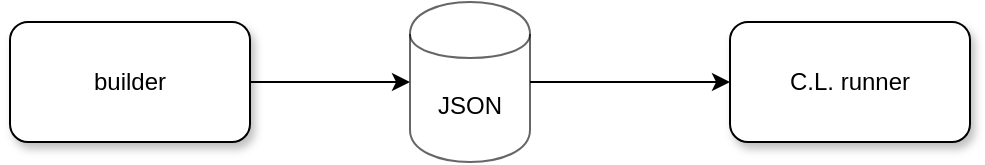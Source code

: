 <mxfile version="12.4.2" type="device" pages="4"><diagram id="jO7BnifFfNV9a9J4_OT9" name="0 top"><mxGraphModel dx="1106" dy="757" grid="1" gridSize="10" guides="1" tooltips="1" connect="1" arrows="1" fold="1" page="1" pageScale="1" pageWidth="1100" pageHeight="850" math="0" shadow="0"><root><mxCell id="z09IiqmTVAp_WIUfj4xC-0"/><mxCell id="z09IiqmTVAp_WIUfj4xC-1" parent="z09IiqmTVAp_WIUfj4xC-0"/><mxCell id="z09IiqmTVAp_WIUfj4xC-2" style="edgeStyle=orthogonalEdgeStyle;rounded=1;orthogonalLoop=1;jettySize=auto;html=1;fontColor=#000000;" edge="1" parent="z09IiqmTVAp_WIUfj4xC-1" source="z09IiqmTVAp_WIUfj4xC-3" target="z09IiqmTVAp_WIUfj4xC-6"><mxGeometry relative="1" as="geometry"/></mxCell><mxCell id="z09IiqmTVAp_WIUfj4xC-3" value="builder" style="rounded=1;whiteSpace=wrap;html=1;shadow=1;" vertex="1" parent="z09IiqmTVAp_WIUfj4xC-1"><mxGeometry x="320" y="170" width="120" height="60" as="geometry"/></mxCell><mxCell id="z09IiqmTVAp_WIUfj4xC-4" value="C.L. runner" style="rounded=1;whiteSpace=wrap;html=1;shadow=1;" vertex="1" parent="z09IiqmTVAp_WIUfj4xC-1"><mxGeometry x="680" y="170" width="120" height="60" as="geometry"/></mxCell><mxCell id="z09IiqmTVAp_WIUfj4xC-5" style="edgeStyle=none;rounded=1;orthogonalLoop=1;jettySize=auto;html=1;exitX=1;exitY=0.5;exitDx=0;exitDy=0;entryX=0;entryY=0.5;entryDx=0;entryDy=0;endArrow=classic;endFill=1;fontColor=#CCCCCC;" edge="1" parent="z09IiqmTVAp_WIUfj4xC-1" source="z09IiqmTVAp_WIUfj4xC-6" target="z09IiqmTVAp_WIUfj4xC-4"><mxGeometry relative="1" as="geometry"/></mxCell><mxCell id="z09IiqmTVAp_WIUfj4xC-6" value="JSON" style="shape=cylinder;whiteSpace=wrap;html=1;boundedLbl=1;backgroundOutline=1;strokeColor=#000000;fontColor=#000000;opacity=60;" vertex="1" parent="z09IiqmTVAp_WIUfj4xC-1"><mxGeometry x="520" y="160" width="60" height="80" as="geometry"/></mxCell></root></mxGraphModel></diagram><diagram id="sgANtlHHxMO2thIDqxUf" name="1 builder"><mxGraphModel dx="1106" dy="757" grid="1" gridSize="10" guides="1" tooltips="1" connect="1" arrows="1" fold="1" page="1" pageScale="1" pageWidth="1100" pageHeight="850" math="0" shadow="0"><root><mxCell id="IQUWRLnwjb2UwjOleXAq-0"/><mxCell id="IQUWRLnwjb2UwjOleXAq-1" parent="IQUWRLnwjb2UwjOleXAq-0"/><mxCell id="lBJlss53wMNzFzJA7_Zi-0" style="edgeStyle=orthogonalEdgeStyle;rounded=0;orthogonalLoop=1;jettySize=auto;html=1;exitX=1;exitY=0.5;exitDx=0;exitDy=0;" edge="1" parent="IQUWRLnwjb2UwjOleXAq-1" source="lBJlss53wMNzFzJA7_Zi-1" target="lBJlss53wMNzFzJA7_Zi-3"><mxGeometry relative="1" as="geometry"/></mxCell><mxCell id="lBJlss53wMNzFzJA7_Zi-1" value="Create Factbase from SVG" style="rounded=1;whiteSpace=wrap;html=1;shadow=1;" vertex="1" parent="IQUWRLnwjb2UwjOleXAq-1"><mxGeometry x="80" y="160" width="120" height="60" as="geometry"/></mxCell><mxCell id="lBJlss53wMNzFzJA7_Zi-2" style="edgeStyle=orthogonalEdgeStyle;rounded=0;orthogonalLoop=1;jettySize=auto;html=1;exitX=1;exitY=0.5;exitDx=0;exitDy=0;" edge="1" parent="IQUWRLnwjb2UwjOleXAq-1" source="lBJlss53wMNzFzJA7_Zi-3" target="lBJlss53wMNzFzJA7_Zi-8"><mxGeometry relative="1" as="geometry"/></mxCell><mxCell id="lBJlss53wMNzFzJA7_Zi-3" value="prolog&lt;br&gt;factbase" style="shape=cylinder;whiteSpace=wrap;html=1;boundedLbl=1;backgroundOutline=1;" vertex="1" parent="IQUWRLnwjb2UwjOleXAq-1"><mxGeometry x="280" y="150" width="60" height="80" as="geometry"/></mxCell><mxCell id="lBJlss53wMNzFzJA7_Zi-4" value="" style="strokeWidth=2;html=1;shape=mxgraph.flowchart.annotation_2;align=left;labelPosition=right;pointerEvents=1;rotation=-90;" vertex="1" parent="IQUWRLnwjb2UwjOleXAq-1"><mxGeometry x="115" y="215" width="50" height="140" as="geometry"/></mxCell><mxCell id="lBJlss53wMNzFzJA7_Zi-5" value="" style="strokeWidth=2;html=1;shape=mxgraph.flowchart.annotation_2;align=left;labelPosition=right;pointerEvents=1;rotation=-90;" vertex="1" parent="IQUWRLnwjb2UwjOleXAq-1"><mxGeometry x="285" y="242.5" width="50" height="85" as="geometry"/></mxCell><mxCell id="lBJlss53wMNzFzJA7_Zi-6" value="bmfbp/svg/js-compiler / jsbmfbp.sh" style="text;html=1;strokeColor=#000000;fillColor=none;align=center;verticalAlign=middle;whiteSpace=wrap;rounded=0;" vertex="1" parent="IQUWRLnwjb2UwjOleXAq-1"><mxGeometry x="70" y="330" width="140" height="50" as="geometry"/></mxCell><mxCell id="lBJlss53wMNzFzJA7_Zi-7" value="bmfbp/svg/js-compiler / jsbmfbp.sh&lt;br&gt;temp5.pro" style="text;html=1;strokeColor=#000000;fillColor=none;align=center;verticalAlign=middle;whiteSpace=wrap;rounded=0;" vertex="1" parent="IQUWRLnwjb2UwjOleXAq-1"><mxGeometry x="260" y="320" width="100" height="100" as="geometry"/></mxCell><mxCell id="lBJlss53wMNzFzJA7_Zi-8" value="Diagram&lt;br&gt;Compiler" style="rounded=1;whiteSpace=wrap;html=1;shadow=1;" vertex="1" parent="IQUWRLnwjb2UwjOleXAq-1"><mxGeometry x="440" y="160" width="120" height="60" as="geometry"/></mxCell><mxCell id="lBJlss53wMNzFzJA7_Zi-9" value="" style="strokeWidth=2;html=1;shape=mxgraph.flowchart.annotation_2;align=left;labelPosition=right;pointerEvents=1;rotation=-90;" vertex="1" parent="IQUWRLnwjb2UwjOleXAq-1"><mxGeometry x="475" y="220" width="50" height="140" as="geometry"/></mxCell><mxCell id="lBJlss53wMNzFzJA7_Zi-10" value="bmfbp/svg/js-compiler / jsbmfbp.sh&lt;br&gt;temp5.pro --&amp;gt; temp28.json" style="text;html=1;strokeColor=#000000;fillColor=none;align=center;verticalAlign=middle;whiteSpace=wrap;rounded=0;" vertex="1" parent="IQUWRLnwjb2UwjOleXAq-1"><mxGeometry x="430" y="327.5" width="140" height="82.5" as="geometry"/></mxCell><mxCell id="ORb4ztYaiSBBT76td4T8-0" value="Haskell&lt;br&gt;Comon Lisp&lt;br&gt;UNIX sort" style="rounded=1;whiteSpace=wrap;html=1;dashed=1;" vertex="1" parent="IQUWRLnwjb2UwjOleXAq-1"><mxGeometry x="80" y="440" width="120" height="60" as="geometry"/></mxCell><mxCell id="ZZDpeGTAlHav032bu_rW-0" value="..." style="rounded=1;whiteSpace=wrap;html=1;dashed=1;" vertex="1" parent="IQUWRLnwjb2UwjOleXAq-1"><mxGeometry x="440" y="440" width="120" height="60" as="geometry"/></mxCell></root></mxGraphModel></diagram><diagram id="z_xMW-aY_Q6Kn9VoMlX6" name="1 cl-runner"><mxGraphModel dx="1106" dy="757" grid="1" gridSize="10" guides="1" tooltips="1" connect="1" arrows="1" fold="1" page="1" pageScale="1" pageWidth="1100" pageHeight="850" math="0" shadow="0"><root><mxCell id="4og5v6uJJF9M_Av8g3yg-0"/><mxCell id="4og5v6uJJF9M_Av8g3yg-1" parent="4og5v6uJJF9M_Av8g3yg-0"/><mxCell id="aM1L4oocVJTqyIHd3t2i-12" value="runtime" style="rounded=1;whiteSpace=wrap;html=1;dashed=1;opacity=50;verticalAlign=top;" vertex="1" parent="4og5v6uJJF9M_Av8g3yg-1"><mxGeometry x="500" y="160" width="240" height="250" as="geometry"/></mxCell><mxCell id="aM1L4oocVJTqyIHd3t2i-17" style="edgeStyle=orthogonalEdgeStyle;rounded=0;orthogonalLoop=1;jettySize=auto;html=1;exitX=1;exitY=0.5;exitDx=0;exitDy=0;entryX=0.75;entryY=0;entryDx=0;entryDy=0;" edge="1" parent="4og5v6uJJF9M_Av8g3yg-1" source="yC-3_-KduRJ4xUKgGmjX-0" target="aM1L4oocVJTqyIHd3t2i-7"><mxGeometry relative="1" as="geometry"/></mxCell><mxCell id="yC-3_-KduRJ4xUKgGmjX-0" value="stack-dsl" style="rounded=1;whiteSpace=wrap;html=1;dashed=1;opacity=50;fillColor=#dae8fc;strokeColor=#6c8ebf;" vertex="1" parent="4og5v6uJJF9M_Av8g3yg-1"><mxGeometry x="320" y="200" width="120" height="60" as="geometry"/></mxCell><mxCell id="aM1L4oocVJTqyIHd3t2i-2" style="edgeStyle=orthogonalEdgeStyle;rounded=0;orthogonalLoop=1;jettySize=auto;html=1;entryX=0.5;entryY=0;entryDx=0;entryDy=0;" edge="1" parent="4og5v6uJJF9M_Av8g3yg-1" source="aM1L4oocVJTqyIHd3t2i-0" target="yC-3_-KduRJ4xUKgGmjX-0"><mxGeometry relative="1" as="geometry"/></mxCell><mxCell id="aM1L4oocVJTqyIHd3t2i-13" style="edgeStyle=orthogonalEdgeStyle;rounded=0;orthogonalLoop=1;jettySize=auto;html=1;exitX=0.5;exitY=1;exitDx=0;exitDy=0;entryX=0.5;entryY=0;entryDx=0;entryDy=0;" edge="1" parent="4og5v6uJJF9M_Av8g3yg-1" source="aM1L4oocVJTqyIHd3t2i-0" target="aM1L4oocVJTqyIHd3t2i-7"><mxGeometry relative="1" as="geometry"><Array as="points"><mxPoint x="285" y="290"/><mxPoint x="380" y="290"/></Array></mxGeometry></mxCell><mxCell id="aM1L4oocVJTqyIHd3t2i-0" value="pasm" style="rounded=1;whiteSpace=wrap;html=1;dashed=1;verticalAlign=top;fillColor=#dae8fc;strokeColor=#6c8ebf;opacity=50;" vertex="1" parent="4og5v6uJJF9M_Av8g3yg-1"><mxGeometry x="210" y="50" width="150" height="100" as="geometry"/></mxCell><mxCell id="aM1L4oocVJTqyIHd3t2i-1" value="scanner" style="rounded=1;whiteSpace=wrap;html=1;dashed=1;" vertex="1" parent="4og5v6uJJF9M_Av8g3yg-1"><mxGeometry x="225" y="80" width="120" height="60" as="geometry"/></mxCell><mxCell id="aM1L4oocVJTqyIHd3t2i-4" style="edgeStyle=orthogonalEdgeStyle;rounded=0;orthogonalLoop=1;jettySize=auto;html=1;entryX=0;entryY=0.5;entryDx=0;entryDy=0;" edge="1" parent="4og5v6uJJF9M_Av8g3yg-1" source="aM1L4oocVJTqyIHd3t2i-3" target="yC-3_-KduRJ4xUKgGmjX-0"><mxGeometry relative="1" as="geometry"/></mxCell><mxCell id="aM1L4oocVJTqyIHd3t2i-3" value="type spec" style="shape=cylinder;whiteSpace=wrap;html=1;boundedLbl=1;backgroundOutline=1;dashed=1;opacity=50;" vertex="1" parent="4og5v6uJJF9M_Av8g3yg-1"><mxGeometry x="160" y="190" width="60" height="80" as="geometry"/></mxCell><mxCell id="aM1L4oocVJTqyIHd3t2i-11" style="edgeStyle=orthogonalEdgeStyle;rounded=0;orthogonalLoop=1;jettySize=auto;html=1;exitX=1;exitY=0.5;exitDx=0;exitDy=0;entryX=0;entryY=0.5;entryDx=0;entryDy=0;" edge="1" parent="4og5v6uJJF9M_Av8g3yg-1" source="aM1L4oocVJTqyIHd3t2i-7" target="aM1L4oocVJTqyIHd3t2i-10"><mxGeometry relative="1" as="geometry"/></mxCell><mxCell id="aM1L4oocVJTqyIHd3t2i-7" value="esa-transpiler" style="rounded=1;whiteSpace=wrap;html=1;dashed=1;opacity=50;fillColor=#dae8fc;strokeColor=#6c8ebf;" vertex="1" parent="4og5v6uJJF9M_Av8g3yg-1"><mxGeometry x="320" y="320" width="120" height="60" as="geometry"/></mxCell><mxCell id="aM1L4oocVJTqyIHd3t2i-9" style="edgeStyle=orthogonalEdgeStyle;rounded=0;orthogonalLoop=1;jettySize=auto;html=1;entryX=0;entryY=0.5;entryDx=0;entryDy=0;" edge="1" parent="4og5v6uJJF9M_Av8g3yg-1" source="aM1L4oocVJTqyIHd3t2i-8" target="aM1L4oocVJTqyIHd3t2i-7"><mxGeometry relative="1" as="geometry"/></mxCell><mxCell id="aM1L4oocVJTqyIHd3t2i-8" value="engine spec" style="shape=cylinder;whiteSpace=wrap;html=1;boundedLbl=1;backgroundOutline=1;dashed=1;opacity=50;" vertex="1" parent="4og5v6uJJF9M_Av8g3yg-1"><mxGeometry x="160" y="310" width="60" height="80" as="geometry"/></mxCell><mxCell id="aM1L4oocVJTqyIHd3t2i-10" value="esa.lisp" style="shape=cylinder;whiteSpace=wrap;html=1;boundedLbl=1;backgroundOutline=1;dashed=1;opacity=50;" vertex="1" parent="4og5v6uJJF9M_Av8g3yg-1"><mxGeometry x="520" y="310" width="60" height="80" as="geometry"/></mxCell><mxCell id="aM1L4oocVJTqyIHd3t2i-15" style="edgeStyle=orthogonalEdgeStyle;rounded=0;orthogonalLoop=1;jettySize=auto;html=1;exitX=1;exitY=0.5;exitDx=0;exitDy=0;entryX=0.5;entryY=1;entryDx=0;entryDy=0;" edge="1" parent="4og5v6uJJF9M_Av8g3yg-1" source="aM1L4oocVJTqyIHd3t2i-14" target="aM1L4oocVJTqyIHd3t2i-12"><mxGeometry relative="1" as="geometry"/></mxCell><mxCell id="aM1L4oocVJTqyIHd3t2i-14" value="Hello World json" style="shape=cylinder;whiteSpace=wrap;html=1;boundedLbl=1;backgroundOutline=1;dashed=1;opacity=50;" vertex="1" parent="4og5v6uJJF9M_Av8g3yg-1"><mxGeometry x="160" y="420" width="60" height="80" as="geometry"/></mxCell><mxCell id="aM1L4oocVJTqyIHd3t2i-16" value="Load and Run&lt;br&gt;.lisp" style="rounded=1;whiteSpace=wrap;html=1;dashed=1;opacity=50;" vertex="1" parent="4og5v6uJJF9M_Av8g3yg-1"><mxGeometry x="590" y="220" width="120" height="140" as="geometry"/></mxCell></root></mxGraphModel></diagram><diagram id="kO0_TsbDO7Ccoyu3h8nA" name="2. Diagram Compiler"><mxGraphModel dx="1106" dy="1607" grid="1" gridSize="10" guides="1" tooltips="1" connect="1" arrows="1" fold="1" page="1" pageScale="1" pageWidth="1100" pageHeight="850" math="0" shadow="0"><root><mxCell id="jlBz2dTJz9ejCVzTsOpy-0"/><mxCell id="jlBz2dTJz9ejCVzTsOpy-1" parent="jlBz2dTJz9ejCVzTsOpy-0"/><mxCell id="VUUFFJ0PUIrz5BIltiyx-3" style="edgeStyle=orthogonalEdgeStyle;rounded=0;orthogonalLoop=1;jettySize=auto;html=1;exitX=0.5;exitY=1;exitDx=0;exitDy=0;entryX=0.5;entryY=0;entryDx=0;entryDy=0;" edge="1" parent="jlBz2dTJz9ejCVzTsOpy-1" source="jlBz2dTJz9ejCVzTsOpy-2" target="VUUFFJ0PUIrz5BIltiyx-0"><mxGeometry relative="1" as="geometry"/></mxCell><mxCell id="jlBz2dTJz9ejCVzTsOpy-2" value="pasm" style="rounded=1;whiteSpace=wrap;html=1;dashed=1;verticalAlign=top;fillColor=#dae8fc;strokeColor=#6c8ebf;" vertex="1" parent="jlBz2dTJz9ejCVzTsOpy-1"><mxGeometry x="515" y="-20" width="150" height="100" as="geometry"/></mxCell><mxCell id="jlBz2dTJz9ejCVzTsOpy-3" value="" style="rounded=1;whiteSpace=wrap;html=1;dashed=1;" vertex="1" parent="jlBz2dTJz9ejCVzTsOpy-1"><mxGeometry x="350" y="200" width="310" height="250" as="geometry"/></mxCell><mxCell id="jlBz2dTJz9ejCVzTsOpy-4" value="compiler" style="rounded=1;whiteSpace=wrap;html=1;dashed=1;verticalAlign=top;" vertex="1" parent="jlBz2dTJz9ejCVzTsOpy-1"><mxGeometry x="390" y="260" width="120" height="70" as="geometry"/></mxCell><mxCell id="iR4oYpL1vIP0aWxch0OF-1" style="edgeStyle=orthogonalEdgeStyle;rounded=0;orthogonalLoop=1;jettySize=auto;html=1;entryX=0;entryY=0.5;entryDx=0;entryDy=0;" edge="1" parent="jlBz2dTJz9ejCVzTsOpy-1" source="jlBz2dTJz9ejCVzTsOpy-5" target="iR4oYpL1vIP0aWxch0OF-0"><mxGeometry relative="1" as="geometry"/></mxCell><mxCell id="iR4oYpL1vIP0aWxch0OF-5" style="edgeStyle=orthogonalEdgeStyle;rounded=0;orthogonalLoop=1;jettySize=auto;html=1;exitX=1;exitY=0.5;exitDx=0;exitDy=0;entryX=0;entryY=0.5;entryDx=0;entryDy=0;" edge="1" parent="jlBz2dTJz9ejCVzTsOpy-1" source="jlBz2dTJz9ejCVzTsOpy-5" target="iR4oYpL1vIP0aWxch0OF-3"><mxGeometry relative="1" as="geometry"/></mxCell><mxCell id="iR4oYpL1vIP0aWxch0OF-6" style="edgeStyle=orthogonalEdgeStyle;rounded=0;orthogonalLoop=1;jettySize=auto;html=1;entryX=0;entryY=0.5;entryDx=0;entryDy=0;" edge="1" parent="jlBz2dTJz9ejCVzTsOpy-1" source="jlBz2dTJz9ejCVzTsOpy-5" target="iR4oYpL1vIP0aWxch0OF-4"><mxGeometry relative="1" as="geometry"/></mxCell><mxCell id="jlBz2dTJz9ejCVzTsOpy-5" value="back end" style="rounded=1;whiteSpace=wrap;html=1;dashed=1;" vertex="1" parent="jlBz2dTJz9ejCVzTsOpy-1"><mxGeometry x="510" y="260" width="120" height="60" as="geometry"/></mxCell><mxCell id="jlBz2dTJz9ejCVzTsOpy-6" style="edgeStyle=orthogonalEdgeStyle;rounded=0;orthogonalLoop=1;jettySize=auto;html=1;exitX=0.5;exitY=0;exitDx=0;exitDy=0;" edge="1" parent="jlBz2dTJz9ejCVzTsOpy-1" source="jlBz2dTJz9ejCVzTsOpy-7" target="jlBz2dTJz9ejCVzTsOpy-4"><mxGeometry relative="1" as="geometry"/></mxCell><mxCell id="jlBz2dTJz9ejCVzTsOpy-7" value="rules.lisp" style="shape=cylinder;whiteSpace=wrap;html=1;boundedLbl=1;backgroundOutline=1;dashed=1;" vertex="1" parent="jlBz2dTJz9ejCVzTsOpy-1"><mxGeometry x="420" y="350" width="60" height="80" as="geometry"/></mxCell><mxCell id="jlBz2dTJz9ejCVzTsOpy-8" style="edgeStyle=orthogonalEdgeStyle;rounded=0;orthogonalLoop=1;jettySize=auto;html=1;" edge="1" parent="jlBz2dTJz9ejCVzTsOpy-1" source="jlBz2dTJz9ejCVzTsOpy-9" target="jlBz2dTJz9ejCVzTsOpy-7"><mxGeometry relative="1" as="geometry"/></mxCell><mxCell id="jlBz2dTJz9ejCVzTsOpy-9" value="PEG&lt;br&gt;(ESRAP)" style="rounded=1;whiteSpace=wrap;html=1;dashed=1;fillColor=#dae8fc;strokeColor=#6c8ebf;" vertex="1" parent="jlBz2dTJz9ejCVzTsOpy-1"><mxGeometry x="200" y="360" width="120" height="60" as="geometry"/></mxCell><mxCell id="jlBz2dTJz9ejCVzTsOpy-10" style="edgeStyle=orthogonalEdgeStyle;rounded=0;orthogonalLoop=1;jettySize=auto;html=1;exitX=1;exitY=0.5;exitDx=0;exitDy=0;entryX=0;entryY=0.5;entryDx=0;entryDy=0;" edge="1" parent="jlBz2dTJz9ejCVzTsOpy-1" source="jlBz2dTJz9ejCVzTsOpy-11" target="jlBz2dTJz9ejCVzTsOpy-9"><mxGeometry relative="1" as="geometry"/></mxCell><mxCell id="jlBz2dTJz9ejCVzTsOpy-11" value="rules&lt;br&gt;(PROLOG-ish)" style="shape=cylinder;whiteSpace=wrap;html=1;boundedLbl=1;backgroundOutline=1;dashed=1;" vertex="1" parent="jlBz2dTJz9ejCVzTsOpy-1"><mxGeometry x="100" y="350" width="60" height="80" as="geometry"/></mxCell><mxCell id="jlBz2dTJz9ejCVzTsOpy-12" value="scanner" style="rounded=1;whiteSpace=wrap;html=1;dashed=1;" vertex="1" parent="jlBz2dTJz9ejCVzTsOpy-1"><mxGeometry x="530" y="10" width="120" height="60" as="geometry"/></mxCell><mxCell id="jlBz2dTJz9ejCVzTsOpy-13" style="edgeStyle=orthogonalEdgeStyle;rounded=0;orthogonalLoop=1;jettySize=auto;html=1;entryX=0.5;entryY=0;entryDx=0;entryDy=0;" edge="1" parent="jlBz2dTJz9ejCVzTsOpy-1" source="jlBz2dTJz9ejCVzTsOpy-15" target="jlBz2dTJz9ejCVzTsOpy-4"><mxGeometry relative="1" as="geometry"/></mxCell><mxCell id="jlBz2dTJz9ejCVzTsOpy-14" style="edgeStyle=orthogonalEdgeStyle;rounded=0;orthogonalLoop=1;jettySize=auto;html=1;entryX=0.5;entryY=0;entryDx=0;entryDy=0;" edge="1" parent="jlBz2dTJz9ejCVzTsOpy-1" source="jlBz2dTJz9ejCVzTsOpy-15" target="jlBz2dTJz9ejCVzTsOpy-5"><mxGeometry relative="1" as="geometry"/></mxCell><mxCell id="jlBz2dTJz9ejCVzTsOpy-15" value="cl-event-passing&lt;br&gt;(Lisp macro)" style="rounded=1;whiteSpace=wrap;html=1;dashed=1;fillColor=#dae8fc;strokeColor=#6c8ebf;" vertex="1" parent="jlBz2dTJz9ejCVzTsOpy-1"><mxGeometry x="210" y="190" width="120" height="60" as="geometry"/></mxCell><mxCell id="iR4oYpL1vIP0aWxch0OF-2" style="edgeStyle=orthogonalEdgeStyle;rounded=0;orthogonalLoop=1;jettySize=auto;html=1;exitX=0.5;exitY=1;exitDx=0;exitDy=0;entryX=0.667;entryY=0;entryDx=0;entryDy=0;entryPerimeter=0;" edge="1" parent="jlBz2dTJz9ejCVzTsOpy-1" source="VUUFFJ0PUIrz5BIltiyx-0" target="jlBz2dTJz9ejCVzTsOpy-5"><mxGeometry relative="1" as="geometry"/></mxCell><mxCell id="VUUFFJ0PUIrz5BIltiyx-0" value="SL" style="rounded=1;whiteSpace=wrap;html=1;dashed=1;fillColor=#dae8fc;strokeColor=#6c8ebf;" vertex="1" parent="jlBz2dTJz9ejCVzTsOpy-1"><mxGeometry x="530" y="120" width="120" height="60" as="geometry"/></mxCell><mxCell id="iR4oYpL1vIP0aWxch0OF-0" value="JSON" style="shape=cylinder;whiteSpace=wrap;html=1;boundedLbl=1;backgroundOutline=1;dashed=1;" vertex="1" parent="jlBz2dTJz9ejCVzTsOpy-1"><mxGeometry x="750" y="250" width="60" height="80" as="geometry"/></mxCell><mxCell id="iR4oYpL1vIP0aWxch0OF-3" value="Lisp" style="shape=cylinder;whiteSpace=wrap;html=1;boundedLbl=1;backgroundOutline=1;dashed=1;" vertex="1" parent="jlBz2dTJz9ejCVzTsOpy-1"><mxGeometry x="750" y="350" width="60" height="80" as="geometry"/></mxCell><mxCell id="iR4oYpL1vIP0aWxch0OF-4" value="generic" style="shape=cylinder;whiteSpace=wrap;html=1;boundedLbl=1;backgroundOutline=1;dashed=1;" vertex="1" parent="jlBz2dTJz9ejCVzTsOpy-1"><mxGeometry x="750" y="450" width="60" height="80" as="geometry"/></mxCell><mxCell id="dkhqgTB14POjqEevJYIt-0" value="cl-holm" style="rounded=1;whiteSpace=wrap;html=1;dashed=1;" vertex="1" parent="jlBz2dTJz9ejCVzTsOpy-1"><mxGeometry x="420" y="290" width="80" height="30" as="geometry"/></mxCell></root></mxGraphModel></diagram></mxfile>